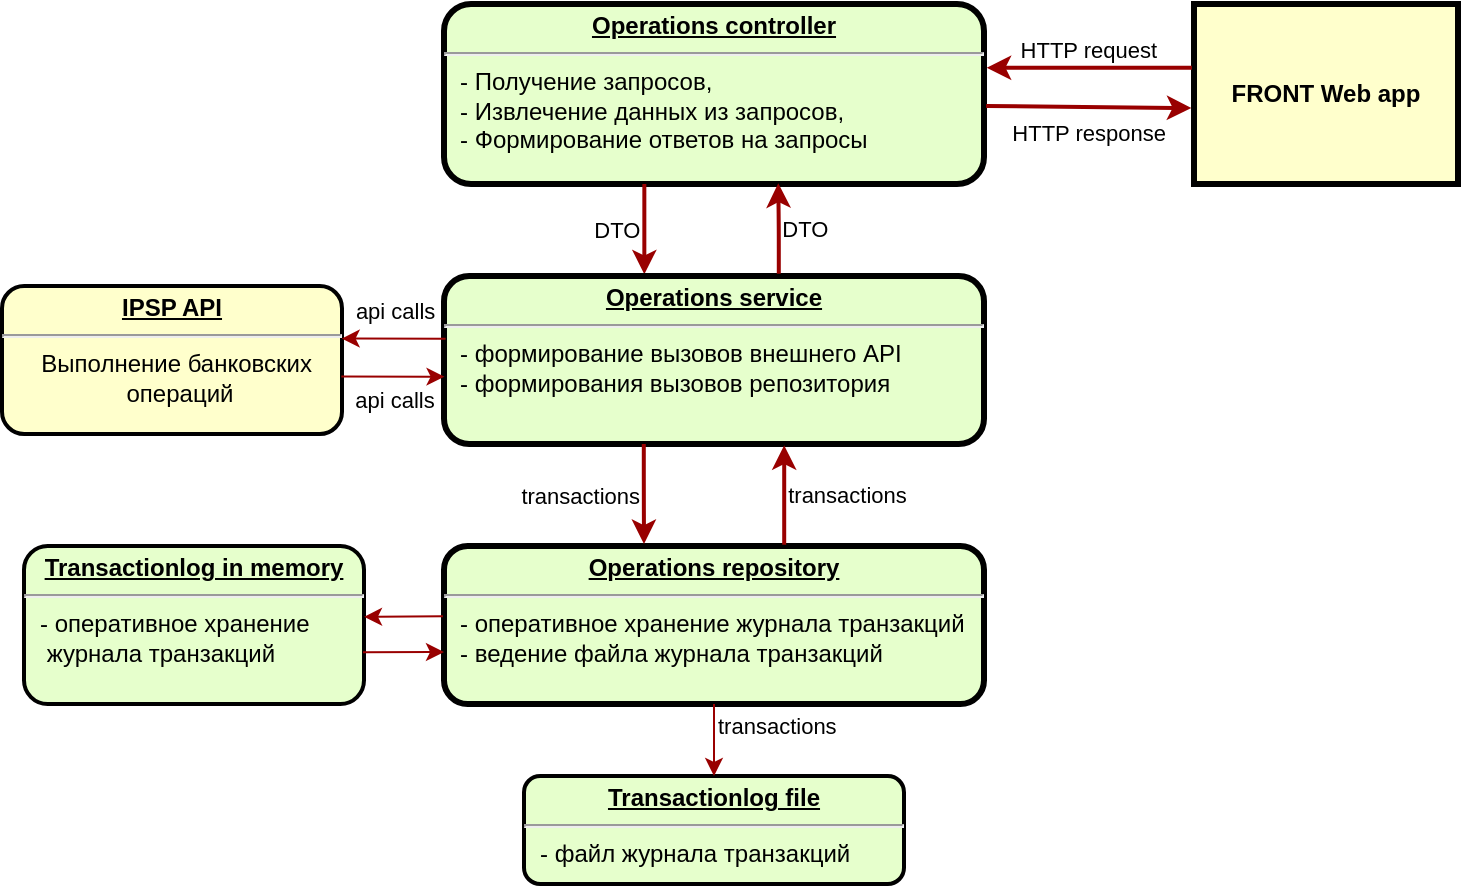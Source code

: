 <mxfile version="16.5.1" type="device"><diagram name="Page-1" id="c7558073-3199-34d8-9f00-42111426c3f3"><mxGraphModel dx="2467" dy="754" grid="1" gridSize="10" guides="1" tooltips="1" connect="1" arrows="1" fold="1" page="1" pageScale="1" pageWidth="826" pageHeight="1169" background="none" math="0" shadow="0"><root><mxCell id="0"/><mxCell id="1" parent="0"/><mxCell id="2" value="&lt;p style=&quot;margin: 0px ; margin-top: 4px ; text-align: center ; text-decoration: underline&quot;&gt;Operations controller&lt;/p&gt;&lt;hr&gt;&lt;p style=&quot;text-align: left ; margin: 0px 0px 0px 8px&quot;&gt;&lt;span style=&quot;font-weight: normal&quot;&gt;&lt;span&gt;- Получение запросов,&lt;/span&gt;&lt;br&gt;&lt;/span&gt;&lt;/p&gt;&lt;p style=&quot;text-align: left ; margin: 0px 0px 0px 8px&quot;&gt;&lt;span style=&quot;font-weight: normal&quot;&gt;- Извлечение данных из запросов,&lt;/span&gt;&lt;/p&gt;&lt;p style=&quot;text-align: left ; margin: 0px 0px 0px 8px&quot;&gt;&lt;span style=&quot;font-weight: normal&quot;&gt;- Формирование ответов на запросы&lt;/span&gt;&lt;/p&gt;" style="verticalAlign=middle;align=center;overflow=fill;fontSize=12;fontFamily=Helvetica;html=1;rounded=1;fontStyle=1;strokeWidth=3;fillColor=#E6FFCC;" parent="1" vertex="1"><mxGeometry x="-380" y="60" width="270" height="90" as="geometry"/></mxCell><mxCell id="3" value="FRONT Web app" style="whiteSpace=wrap;align=center;verticalAlign=middle;fontStyle=1;strokeWidth=3;fillColor=#FFFFCC" parent="1" vertex="1"><mxGeometry x="-5" y="60" width="132" height="90" as="geometry"/></mxCell><mxCell id="36" value="HTTP request" style="edgeStyle=none;noEdgeStyle=1;strokeColor=#990000;strokeWidth=2;entryX=1.005;entryY=0.354;entryDx=0;entryDy=0;entryPerimeter=0;exitX=-0.008;exitY=0.354;exitDx=0;exitDy=0;verticalAlign=bottom;exitPerimeter=0;" parent="1" source="3" target="2" edge="1"><mxGeometry width="100" height="100" relative="1" as="geometry"><mxPoint x="120" y="60" as="sourcePoint"/><mxPoint x="120" y="150" as="targetPoint"/></mxGeometry></mxCell><mxCell id="87" value="DTO" style="edgeStyle=elbowEdgeStyle;elbow=vertical;strokeColor=#990000;strokeWidth=2;align=right;entryX=0.371;entryY=-0.01;entryDx=0;entryDy=0;entryPerimeter=0;exitX=0.371;exitY=1;exitDx=0;exitDy=0;exitPerimeter=0;" parent="1" source="2" target="nAWiyFGc3i0g6ceDk1B9-96" edge="1"><mxGeometry x="0.005" width="100" height="100" relative="1" as="geometry"><mxPoint x="-270" y="160" as="sourcePoint"/><mxPoint x="-150" y="589" as="targetPoint"/><mxPoint as="offset"/></mxGeometry></mxCell><mxCell id="nAWiyFGc3i0g6ceDk1B9-96" value="&lt;p style=&quot;margin: 0px ; margin-top: 4px ; text-align: center ; text-decoration: underline&quot;&gt;&lt;strong&gt;Operations service&lt;/strong&gt;&lt;/p&gt;&lt;hr&gt;&lt;p style=&quot;text-align: left ; margin: 0px 0px 0px 8px&quot;&gt;&lt;span style=&quot;font-weight: normal&quot;&gt;- формирование вызовов внешнего API&lt;/span&gt;&lt;/p&gt;&lt;p style=&quot;text-align: left ; margin: 0px 0px 0px 8px&quot;&gt;&lt;span style=&quot;font-weight: normal&quot;&gt;- формирования вызовов репозитория&lt;/span&gt;&lt;/p&gt;" style="verticalAlign=middle;align=center;overflow=fill;fontSize=12;fontFamily=Helvetica;html=1;rounded=1;fontStyle=1;strokeWidth=3;fillColor=#E6FFCC" vertex="1" parent="1"><mxGeometry x="-380" y="196" width="270" height="84" as="geometry"/></mxCell><mxCell id="nAWiyFGc3i0g6ceDk1B9-97" value="&lt;p style=&quot;margin: 0px ; margin-top: 4px ; text-align: center ; text-decoration: underline&quot;&gt;&lt;strong&gt;Operations repository&lt;/strong&gt;&lt;/p&gt;&lt;hr style=&quot;text-align: justify&quot;&gt;&lt;p style=&quot;text-align: left ; margin: 0px 0px 0px 8px&quot;&gt;&lt;span style=&quot;font-weight: normal&quot;&gt;- оперативное хранение журнала транзакций&lt;/span&gt;&lt;/p&gt;&lt;p style=&quot;text-align: left ; margin: 0px 0px 0px 8px&quot;&gt;&lt;span style=&quot;font-weight: normal&quot;&gt;- ведение файла журнала транзакций&lt;/span&gt;&lt;/p&gt;" style="verticalAlign=middle;align=center;overflow=fill;fontSize=12;fontFamily=Helvetica;html=1;rounded=1;fontStyle=1;strokeWidth=3;fillColor=#E6FFCC" vertex="1" parent="1"><mxGeometry x="-380" y="331" width="270" height="79" as="geometry"/></mxCell><mxCell id="nAWiyFGc3i0g6ceDk1B9-103" value="transactions" style="edgeStyle=elbowEdgeStyle;elbow=vertical;strokeColor=#990000;strokeWidth=2;exitX=0.37;exitY=1;exitDx=0;exitDy=0;align=right;exitPerimeter=0;" edge="1" parent="1" source="nAWiyFGc3i0g6ceDk1B9-96"><mxGeometry x="0.02" width="100" height="100" relative="1" as="geometry"><mxPoint x="-180" y="290" as="sourcePoint"/><mxPoint x="-280" y="330" as="targetPoint"/><mxPoint as="offset"/></mxGeometry></mxCell><mxCell id="nAWiyFGc3i0g6ceDk1B9-104" value="HTTP response" style="edgeStyle=none;noEdgeStyle=1;strokeColor=#990000;strokeWidth=2;exitX=1.004;exitY=0.567;exitDx=0;exitDy=0;exitPerimeter=0;entryX=-0.01;entryY=0.578;entryDx=0;entryDy=0;entryPerimeter=0;verticalAlign=top;" edge="1" parent="1" source="2" target="3"><mxGeometry x="0.002" width="100" height="100" relative="1" as="geometry"><mxPoint x="271" y="115" as="sourcePoint"/><mxPoint x="260" y="110" as="targetPoint"/><mxPoint as="offset"/></mxGeometry></mxCell><mxCell id="nAWiyFGc3i0g6ceDk1B9-105" value="DTO" style="edgeStyle=elbowEdgeStyle;elbow=vertical;strokeColor=#990000;strokeWidth=2;entryX=0.619;entryY=0.996;entryDx=0;entryDy=0;entryPerimeter=0;align=left;exitX=0.62;exitY=-0.014;exitDx=0;exitDy=0;exitPerimeter=0;" edge="1" parent="1" source="nAWiyFGc3i0g6ceDk1B9-96" target="2"><mxGeometry x="0.002" width="100" height="100" relative="1" as="geometry"><mxPoint x="-229" y="190" as="sourcePoint"/><mxPoint x="-235" y="206" as="targetPoint"/><mxPoint as="offset"/></mxGeometry></mxCell><mxCell id="nAWiyFGc3i0g6ceDk1B9-106" value="&lt;p style=&quot;margin: 0px ; margin-top: 4px ; text-align: center ; text-decoration: underline&quot;&gt;IPSP API&lt;/p&gt;&lt;hr&gt;&lt;p style=&quot;margin: 0px ; margin-left: 8px&quot;&gt;&lt;span style=&quot;font-weight: normal&quot;&gt;Выполнение банковских&amp;nbsp;&lt;/span&gt;&lt;/p&gt;&lt;p style=&quot;margin: 0px ; margin-left: 8px&quot;&gt;&lt;span style=&quot;font-weight: normal&quot;&gt;операций&lt;/span&gt;&lt;/p&gt;" style="verticalAlign=middle;align=center;overflow=fill;fontSize=12;fontFamily=Helvetica;html=1;rounded=1;fontStyle=1;strokeWidth=2;fillColor=#FFFFCC;" vertex="1" parent="1"><mxGeometry x="-601" y="201" width="170" height="74" as="geometry"/></mxCell><mxCell id="nAWiyFGc3i0g6ceDk1B9-108" value="api calls" style="edgeStyle=none;noEdgeStyle=1;strokeColor=#990000;strokeWidth=1;verticalAlign=bottom;entryX=0.999;entryY=0.355;entryDx=0;entryDy=0;entryPerimeter=0;exitX=0.003;exitY=0.373;exitDx=0;exitDy=0;exitPerimeter=0;" edge="1" parent="1" source="nAWiyFGc3i0g6ceDk1B9-96" target="nAWiyFGc3i0g6ceDk1B9-106"><mxGeometry x="-0.045" y="-5" width="100" height="100" relative="1" as="geometry"><mxPoint x="-380" y="239" as="sourcePoint"/><mxPoint x="-461" y="239" as="targetPoint"/><mxPoint as="offset"/><Array as="points"/></mxGeometry></mxCell><mxCell id="nAWiyFGc3i0g6ceDk1B9-110" value="" style="edgeStyle=none;noEdgeStyle=1;strokeColor=#990000;strokeWidth=1;verticalAlign=bottom;exitX=0.998;exitY=0.612;exitDx=0;exitDy=0;exitPerimeter=0;entryX=0.001;entryY=0.599;entryDx=0;entryDy=0;entryPerimeter=0;" edge="1" parent="1" source="nAWiyFGc3i0g6ceDk1B9-106" target="nAWiyFGc3i0g6ceDk1B9-96"><mxGeometry x="0.002" width="100" height="100" relative="1" as="geometry"><mxPoint x="-280" y="249.545" as="sourcePoint"/><mxPoint x="-380" y="261" as="targetPoint"/><mxPoint as="offset"/></mxGeometry></mxCell><mxCell id="nAWiyFGc3i0g6ceDk1B9-118" value="api calls" style="edgeLabel;html=1;align=center;verticalAlign=middle;resizable=0;points=[];" vertex="1" connectable="0" parent="nAWiyFGc3i0g6ceDk1B9-110"><mxGeometry x="-0.192" y="1" relative="1" as="geometry"><mxPoint x="5" y="12" as="offset"/></mxGeometry></mxCell><mxCell id="nAWiyFGc3i0g6ceDk1B9-112" value="&lt;p style=&quot;margin: 0px ; margin-top: 4px ; text-align: center ; text-decoration: underline&quot;&gt;Transactionlog in memory&lt;/p&gt;&lt;hr style=&quot;text-align: justify&quot;&gt;&lt;p style=&quot;text-align: left ; margin: 0px 0px 0px 8px&quot;&gt;&lt;span style=&quot;font-weight: normal&quot;&gt;- оперативное хранение&lt;/span&gt;&lt;/p&gt;&lt;p style=&quot;text-align: left ; margin: 0px 0px 0px 8px&quot;&gt;&lt;span style=&quot;font-weight: normal&quot;&gt;&amp;nbsp;журнала транзакций&lt;/span&gt;&lt;/p&gt;" style="verticalAlign=middle;align=center;overflow=fill;fontSize=12;fontFamily=Helvetica;html=1;rounded=1;fontStyle=1;strokeWidth=2;fillColor=#E6FFCC" vertex="1" parent="1"><mxGeometry x="-590" y="331" width="170" height="79" as="geometry"/></mxCell><mxCell id="nAWiyFGc3i0g6ceDk1B9-113" value="" style="edgeStyle=none;noEdgeStyle=1;strokeColor=#990000;strokeWidth=1;verticalAlign=bottom;entryX=1;entryY=0.448;entryDx=0;entryDy=0;entryPerimeter=0;exitX=-0.002;exitY=0.445;exitDx=0;exitDy=0;exitPerimeter=0;" edge="1" parent="1" source="nAWiyFGc3i0g6ceDk1B9-97" target="nAWiyFGc3i0g6ceDk1B9-112"><mxGeometry x="0.002" width="100" height="100" relative="1" as="geometry"><mxPoint x="-369.19" y="237.332" as="sourcePoint"/><mxPoint x="-450.17" y="237.27" as="targetPoint"/><mxPoint as="offset"/><Array as="points"/></mxGeometry></mxCell><mxCell id="nAWiyFGc3i0g6ceDk1B9-114" value="" style="edgeStyle=none;noEdgeStyle=1;strokeColor=#990000;strokeWidth=1;verticalAlign=bottom;exitX=0.997;exitY=0.672;exitDx=0;exitDy=0;exitPerimeter=0;" edge="1" parent="1" source="nAWiyFGc3i0g6ceDk1B9-112"><mxGeometry x="0.002" width="100" height="100" relative="1" as="geometry"><mxPoint x="-422" y="384" as="sourcePoint"/><mxPoint x="-380" y="384" as="targetPoint"/><mxPoint as="offset"/></mxGeometry></mxCell><mxCell id="nAWiyFGc3i0g6ceDk1B9-115" value="&lt;p style=&quot;margin: 0px ; margin-top: 4px ; text-align: center ; text-decoration: underline&quot;&gt;Transactionlog file&lt;/p&gt;&lt;hr style=&quot;text-align: justify&quot;&gt;&lt;p style=&quot;text-align: left ; margin: 0px 0px 0px 8px&quot;&gt;&lt;span style=&quot;font-weight: normal&quot;&gt;- файл журнала транзакций&lt;/span&gt;&lt;/p&gt;" style="verticalAlign=middle;align=center;overflow=fill;fontSize=12;fontFamily=Helvetica;html=1;rounded=1;fontStyle=1;strokeWidth=2;fillColor=#E6FFCC" vertex="1" parent="1"><mxGeometry x="-340" y="446" width="190" height="54" as="geometry"/></mxCell><mxCell id="nAWiyFGc3i0g6ceDk1B9-116" value="transactions" style="edgeStyle=none;noEdgeStyle=1;strokeColor=#990000;strokeWidth=1;verticalAlign=bottom;entryX=0.5;entryY=0;entryDx=0;entryDy=0;exitX=0.5;exitY=1;exitDx=0;exitDy=0;align=left;" edge="1" parent="1" source="nAWiyFGc3i0g6ceDk1B9-97" target="nAWiyFGc3i0g6ceDk1B9-115"><mxGeometry x="0.111" width="100" height="100" relative="1" as="geometry"><mxPoint x="-430" y="394" as="sourcePoint"/><mxPoint x="-370" y="394" as="targetPoint"/><mxPoint as="offset"/></mxGeometry></mxCell><mxCell id="nAWiyFGc3i0g6ceDk1B9-117" value="transactions" style="edgeStyle=elbowEdgeStyle;elbow=vertical;strokeColor=#990000;strokeWidth=2;align=left;entryX=0.63;entryY=1.008;entryDx=0;entryDy=0;entryPerimeter=0;exitX=0.63;exitY=-0.008;exitDx=0;exitDy=0;exitPerimeter=0;" edge="1" parent="1" source="nAWiyFGc3i0g6ceDk1B9-97" target="nAWiyFGc3i0g6ceDk1B9-96"><mxGeometry x="0.02" width="100" height="100" relative="1" as="geometry"><mxPoint x="-230" y="330" as="sourcePoint"/><mxPoint x="-210" y="300" as="targetPoint"/><mxPoint as="offset"/><Array as="points"><mxPoint x="-210" y="310"/></Array></mxGeometry></mxCell></root></mxGraphModel></diagram></mxfile>